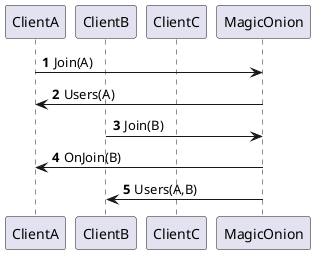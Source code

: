 @startuml
'https://plantuml.com/sequence-diagram

autonumber

participant ClientA
participant ClientB
participant ClientC
participant MagicOnion

ClientA->MagicOnion:Join(A)
ClientA<-MagicOnion:Users(A)
ClientB->MagicOnion:Join(B)
ClientA<-MagicOnion:OnJoin(B)
ClientB<-MagicOnion:Users(A,B)

@enduml
